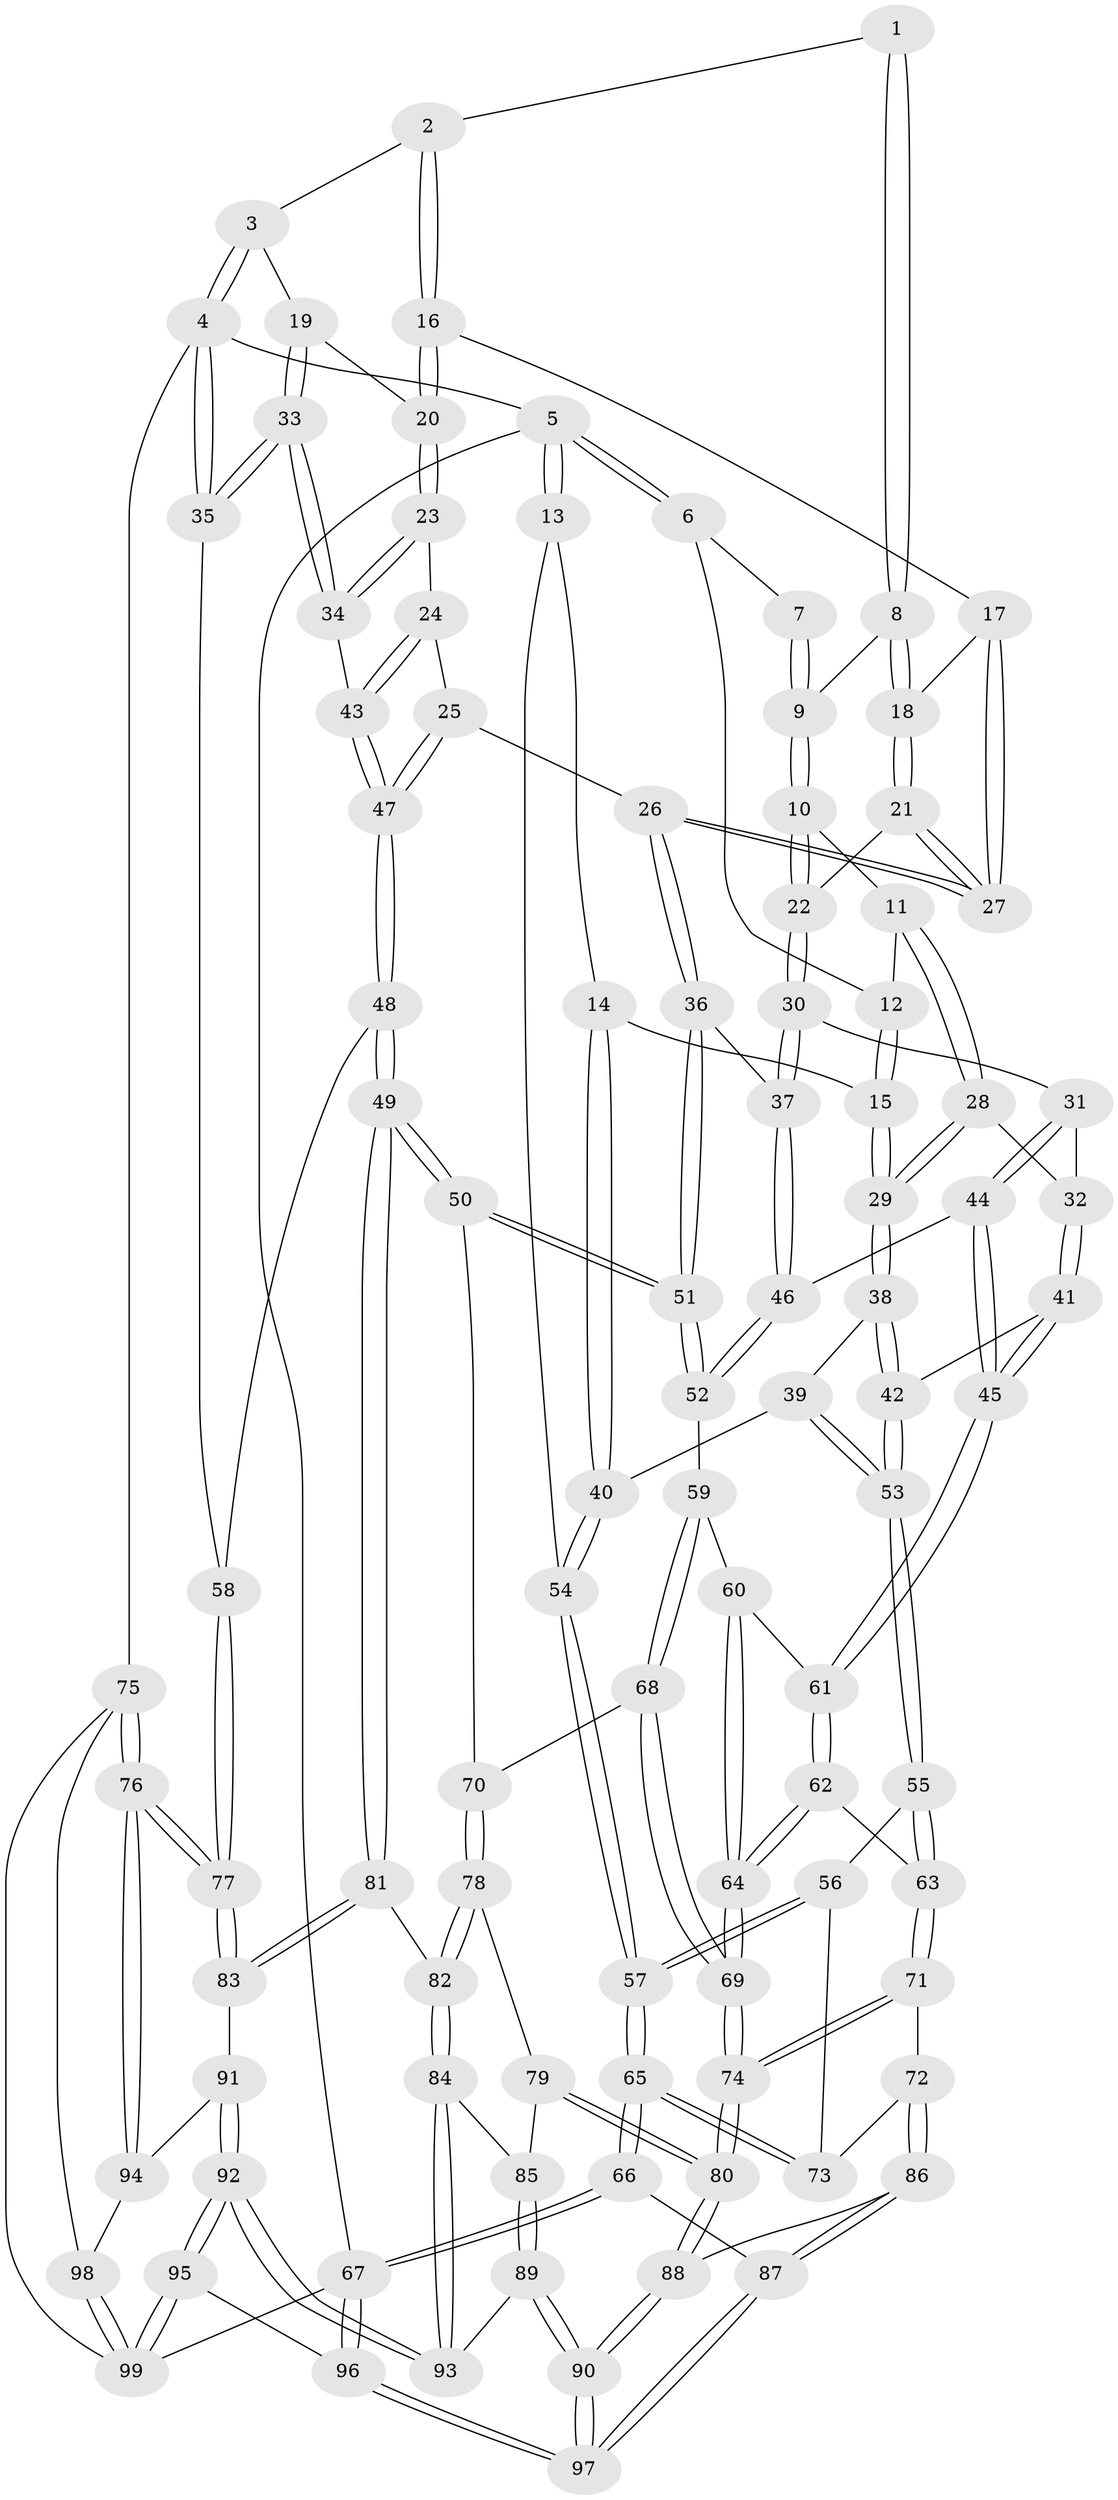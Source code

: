 // Generated by graph-tools (version 1.1) at 2025/27/03/09/25 03:27:16]
// undirected, 99 vertices, 244 edges
graph export_dot {
graph [start="1"]
  node [color=gray90,style=filled];
  1 [pos="+0.411513917570554+0"];
  2 [pos="+0.7251207672257076+0"];
  3 [pos="+0.7499410696144956+0"];
  4 [pos="+1+0"];
  5 [pos="+0+0"];
  6 [pos="+0.23450255775755854+0"];
  7 [pos="+0.3658713305665787+0"];
  8 [pos="+0.45093853026770625+0.06843585490261324"];
  9 [pos="+0.34909995801843263+0.08639551071143814"];
  10 [pos="+0.3333171785886323+0.11771712665783256"];
  11 [pos="+0.32903405716654305+0.11826213645724935"];
  12 [pos="+0.22796405535476882+0"];
  13 [pos="+0+0"];
  14 [pos="+0.1702503121787298+0.13251112349295302"];
  15 [pos="+0.18498800004800273+0.13023212751046873"];
  16 [pos="+0.7217754534649722+0"];
  17 [pos="+0.617060598390594+0.0713209486713704"];
  18 [pos="+0.459909750277147+0.10088208464996128"];
  19 [pos="+0.9935051515953605+0.13050765528988761"];
  20 [pos="+0.7791989535278789+0.08647593490914966"];
  21 [pos="+0.45379635368733184+0.13455322169678297"];
  22 [pos="+0.4246221419893394+0.1604343685721382"];
  23 [pos="+0.7765590200810999+0.1292255986566115"];
  24 [pos="+0.723690638971667+0.20978679470112985"];
  25 [pos="+0.6719297757723159+0.24269006420922662"];
  26 [pos="+0.5986192990117346+0.24998748009666286"];
  27 [pos="+0.5841637157657634+0.21210417709658666"];
  28 [pos="+0.22712440008175494+0.16589962391969318"];
  29 [pos="+0.21538035664858782+0.16570013720137944"];
  30 [pos="+0.4190878328013756+0.17587299512296803"];
  31 [pos="+0.3810221937085464+0.2292027072456361"];
  32 [pos="+0.2915434957528383+0.19724922505310105"];
  33 [pos="+1+0.2256875178607351"];
  34 [pos="+0.9131624058700919+0.2779843601835236"];
  35 [pos="+1+0.22891691081817517"];
  36 [pos="+0.5899170422641659+0.26437642266848477"];
  37 [pos="+0.5289176785232258+0.29727278590062595"];
  38 [pos="+0.20693500320898128+0.24471904042875856"];
  39 [pos="+0.04159874058518891+0.2953754943777067"];
  40 [pos="+0+0.2413289627763965"];
  41 [pos="+0.3261583328396152+0.3625471652977572"];
  42 [pos="+0.2254226844933586+0.307835450775486"];
  43 [pos="+0.8432726748932418+0.3404218079265803"];
  44 [pos="+0.3857926859381542+0.33857087963488036"];
  45 [pos="+0.33827298924197696+0.37006603468462007"];
  46 [pos="+0.4737222585370727+0.34711173372887627"];
  47 [pos="+0.7907485796779701+0.4369398828621483"];
  48 [pos="+0.7752099606583521+0.5066961873733629"];
  49 [pos="+0.7668367765636105+0.5193340854268618"];
  50 [pos="+0.727971014853393+0.5032058197530211"];
  51 [pos="+0.6678620619634336+0.46405862393304453"];
  52 [pos="+0.521368959481227+0.4470861976753854"];
  53 [pos="+0.13358774548292132+0.38969109081526254"];
  54 [pos="+0+0.23549328843679"];
  55 [pos="+0.131506801618969+0.4518350159047531"];
  56 [pos="+0.12617512994701935+0.4565930055023722"];
  57 [pos="+0+0.4228622747931836"];
  58 [pos="+1+0.39522261539482006"];
  59 [pos="+0.49738886831233253+0.4807469761449515"];
  60 [pos="+0.47326200079539577+0.47926938482999515"];
  61 [pos="+0.32747933458092005+0.42098338172047484"];
  62 [pos="+0.3228424392851914+0.43206155422992565"];
  63 [pos="+0.23572585461718354+0.47878644310187907"];
  64 [pos="+0.3621129901429178+0.5176042762432684"];
  65 [pos="+0+0.5579556063267865"];
  66 [pos="+0+0.8175812296647014"];
  67 [pos="+0+1"];
  68 [pos="+0.4853237600872098+0.5778274184953903"];
  69 [pos="+0.38317295808263624+0.629945997694907"];
  70 [pos="+0.4937240968482255+0.5808019489837388"];
  71 [pos="+0.24318578615818623+0.6089835736458776"];
  72 [pos="+0.14213299117949507+0.6495485050009359"];
  73 [pos="+0.096790199670872+0.5714502883766134"];
  74 [pos="+0.37159993132546987+0.649662552026853"];
  75 [pos="+1+0.9478849209021578"];
  76 [pos="+1+0.7774650623921198"];
  77 [pos="+1+0.6585737993706229"];
  78 [pos="+0.5571226911717931+0.6394615766366758"];
  79 [pos="+0.5071449877453946+0.7010687813636906"];
  80 [pos="+0.38415932287932764+0.7375972224092003"];
  81 [pos="+0.7747591198683655+0.5716808180816612"];
  82 [pos="+0.6842001487703869+0.6732227605724523"];
  83 [pos="+0.8878631124642837+0.6591721714598884"];
  84 [pos="+0.6666367625565731+0.7251277890670822"];
  85 [pos="+0.5849833560971182+0.7337339534444185"];
  86 [pos="+0.12636315496609282+0.7007460879526215"];
  87 [pos="+0.07916732333725351+0.7726336216891937"];
  88 [pos="+0.38016603779095576+0.7685651777140876"];
  89 [pos="+0.46133195397707216+0.8050588789669847"];
  90 [pos="+0.3856729107985774+0.8298576431534225"];
  91 [pos="+0.8753451470565472+0.7926271797030287"];
  92 [pos="+0.7001486445718104+0.9370603470005445"];
  93 [pos="+0.66957997519083+0.7975009289221696"];
  94 [pos="+0.9479350810108501+0.8620397797883175"];
  95 [pos="+0.6642487089951497+1"];
  96 [pos="+0.3482585181678281+1"];
  97 [pos="+0.3452805652500364+1"];
  98 [pos="+0.9298574125231525+0.9366578046232579"];
  99 [pos="+0.7772710042900954+1"];
  1 -- 2;
  1 -- 8;
  1 -- 8;
  2 -- 3;
  2 -- 16;
  2 -- 16;
  3 -- 4;
  3 -- 4;
  3 -- 19;
  4 -- 5;
  4 -- 35;
  4 -- 35;
  4 -- 75;
  5 -- 6;
  5 -- 6;
  5 -- 13;
  5 -- 13;
  5 -- 67;
  6 -- 7;
  6 -- 12;
  7 -- 9;
  7 -- 9;
  8 -- 9;
  8 -- 18;
  8 -- 18;
  9 -- 10;
  9 -- 10;
  10 -- 11;
  10 -- 22;
  10 -- 22;
  11 -- 12;
  11 -- 28;
  11 -- 28;
  12 -- 15;
  12 -- 15;
  13 -- 14;
  13 -- 54;
  14 -- 15;
  14 -- 40;
  14 -- 40;
  15 -- 29;
  15 -- 29;
  16 -- 17;
  16 -- 20;
  16 -- 20;
  17 -- 18;
  17 -- 27;
  17 -- 27;
  18 -- 21;
  18 -- 21;
  19 -- 20;
  19 -- 33;
  19 -- 33;
  20 -- 23;
  20 -- 23;
  21 -- 22;
  21 -- 27;
  21 -- 27;
  22 -- 30;
  22 -- 30;
  23 -- 24;
  23 -- 34;
  23 -- 34;
  24 -- 25;
  24 -- 43;
  24 -- 43;
  25 -- 26;
  25 -- 47;
  25 -- 47;
  26 -- 27;
  26 -- 27;
  26 -- 36;
  26 -- 36;
  28 -- 29;
  28 -- 29;
  28 -- 32;
  29 -- 38;
  29 -- 38;
  30 -- 31;
  30 -- 37;
  30 -- 37;
  31 -- 32;
  31 -- 44;
  31 -- 44;
  32 -- 41;
  32 -- 41;
  33 -- 34;
  33 -- 34;
  33 -- 35;
  33 -- 35;
  34 -- 43;
  35 -- 58;
  36 -- 37;
  36 -- 51;
  36 -- 51;
  37 -- 46;
  37 -- 46;
  38 -- 39;
  38 -- 42;
  38 -- 42;
  39 -- 40;
  39 -- 53;
  39 -- 53;
  40 -- 54;
  40 -- 54;
  41 -- 42;
  41 -- 45;
  41 -- 45;
  42 -- 53;
  42 -- 53;
  43 -- 47;
  43 -- 47;
  44 -- 45;
  44 -- 45;
  44 -- 46;
  45 -- 61;
  45 -- 61;
  46 -- 52;
  46 -- 52;
  47 -- 48;
  47 -- 48;
  48 -- 49;
  48 -- 49;
  48 -- 58;
  49 -- 50;
  49 -- 50;
  49 -- 81;
  49 -- 81;
  50 -- 51;
  50 -- 51;
  50 -- 70;
  51 -- 52;
  51 -- 52;
  52 -- 59;
  53 -- 55;
  53 -- 55;
  54 -- 57;
  54 -- 57;
  55 -- 56;
  55 -- 63;
  55 -- 63;
  56 -- 57;
  56 -- 57;
  56 -- 73;
  57 -- 65;
  57 -- 65;
  58 -- 77;
  58 -- 77;
  59 -- 60;
  59 -- 68;
  59 -- 68;
  60 -- 61;
  60 -- 64;
  60 -- 64;
  61 -- 62;
  61 -- 62;
  62 -- 63;
  62 -- 64;
  62 -- 64;
  63 -- 71;
  63 -- 71;
  64 -- 69;
  64 -- 69;
  65 -- 66;
  65 -- 66;
  65 -- 73;
  65 -- 73;
  66 -- 67;
  66 -- 67;
  66 -- 87;
  67 -- 96;
  67 -- 96;
  67 -- 99;
  68 -- 69;
  68 -- 69;
  68 -- 70;
  69 -- 74;
  69 -- 74;
  70 -- 78;
  70 -- 78;
  71 -- 72;
  71 -- 74;
  71 -- 74;
  72 -- 73;
  72 -- 86;
  72 -- 86;
  74 -- 80;
  74 -- 80;
  75 -- 76;
  75 -- 76;
  75 -- 98;
  75 -- 99;
  76 -- 77;
  76 -- 77;
  76 -- 94;
  76 -- 94;
  77 -- 83;
  77 -- 83;
  78 -- 79;
  78 -- 82;
  78 -- 82;
  79 -- 80;
  79 -- 80;
  79 -- 85;
  80 -- 88;
  80 -- 88;
  81 -- 82;
  81 -- 83;
  81 -- 83;
  82 -- 84;
  82 -- 84;
  83 -- 91;
  84 -- 85;
  84 -- 93;
  84 -- 93;
  85 -- 89;
  85 -- 89;
  86 -- 87;
  86 -- 87;
  86 -- 88;
  87 -- 97;
  87 -- 97;
  88 -- 90;
  88 -- 90;
  89 -- 90;
  89 -- 90;
  89 -- 93;
  90 -- 97;
  90 -- 97;
  91 -- 92;
  91 -- 92;
  91 -- 94;
  92 -- 93;
  92 -- 93;
  92 -- 95;
  92 -- 95;
  94 -- 98;
  95 -- 96;
  95 -- 99;
  95 -- 99;
  96 -- 97;
  96 -- 97;
  98 -- 99;
  98 -- 99;
}
